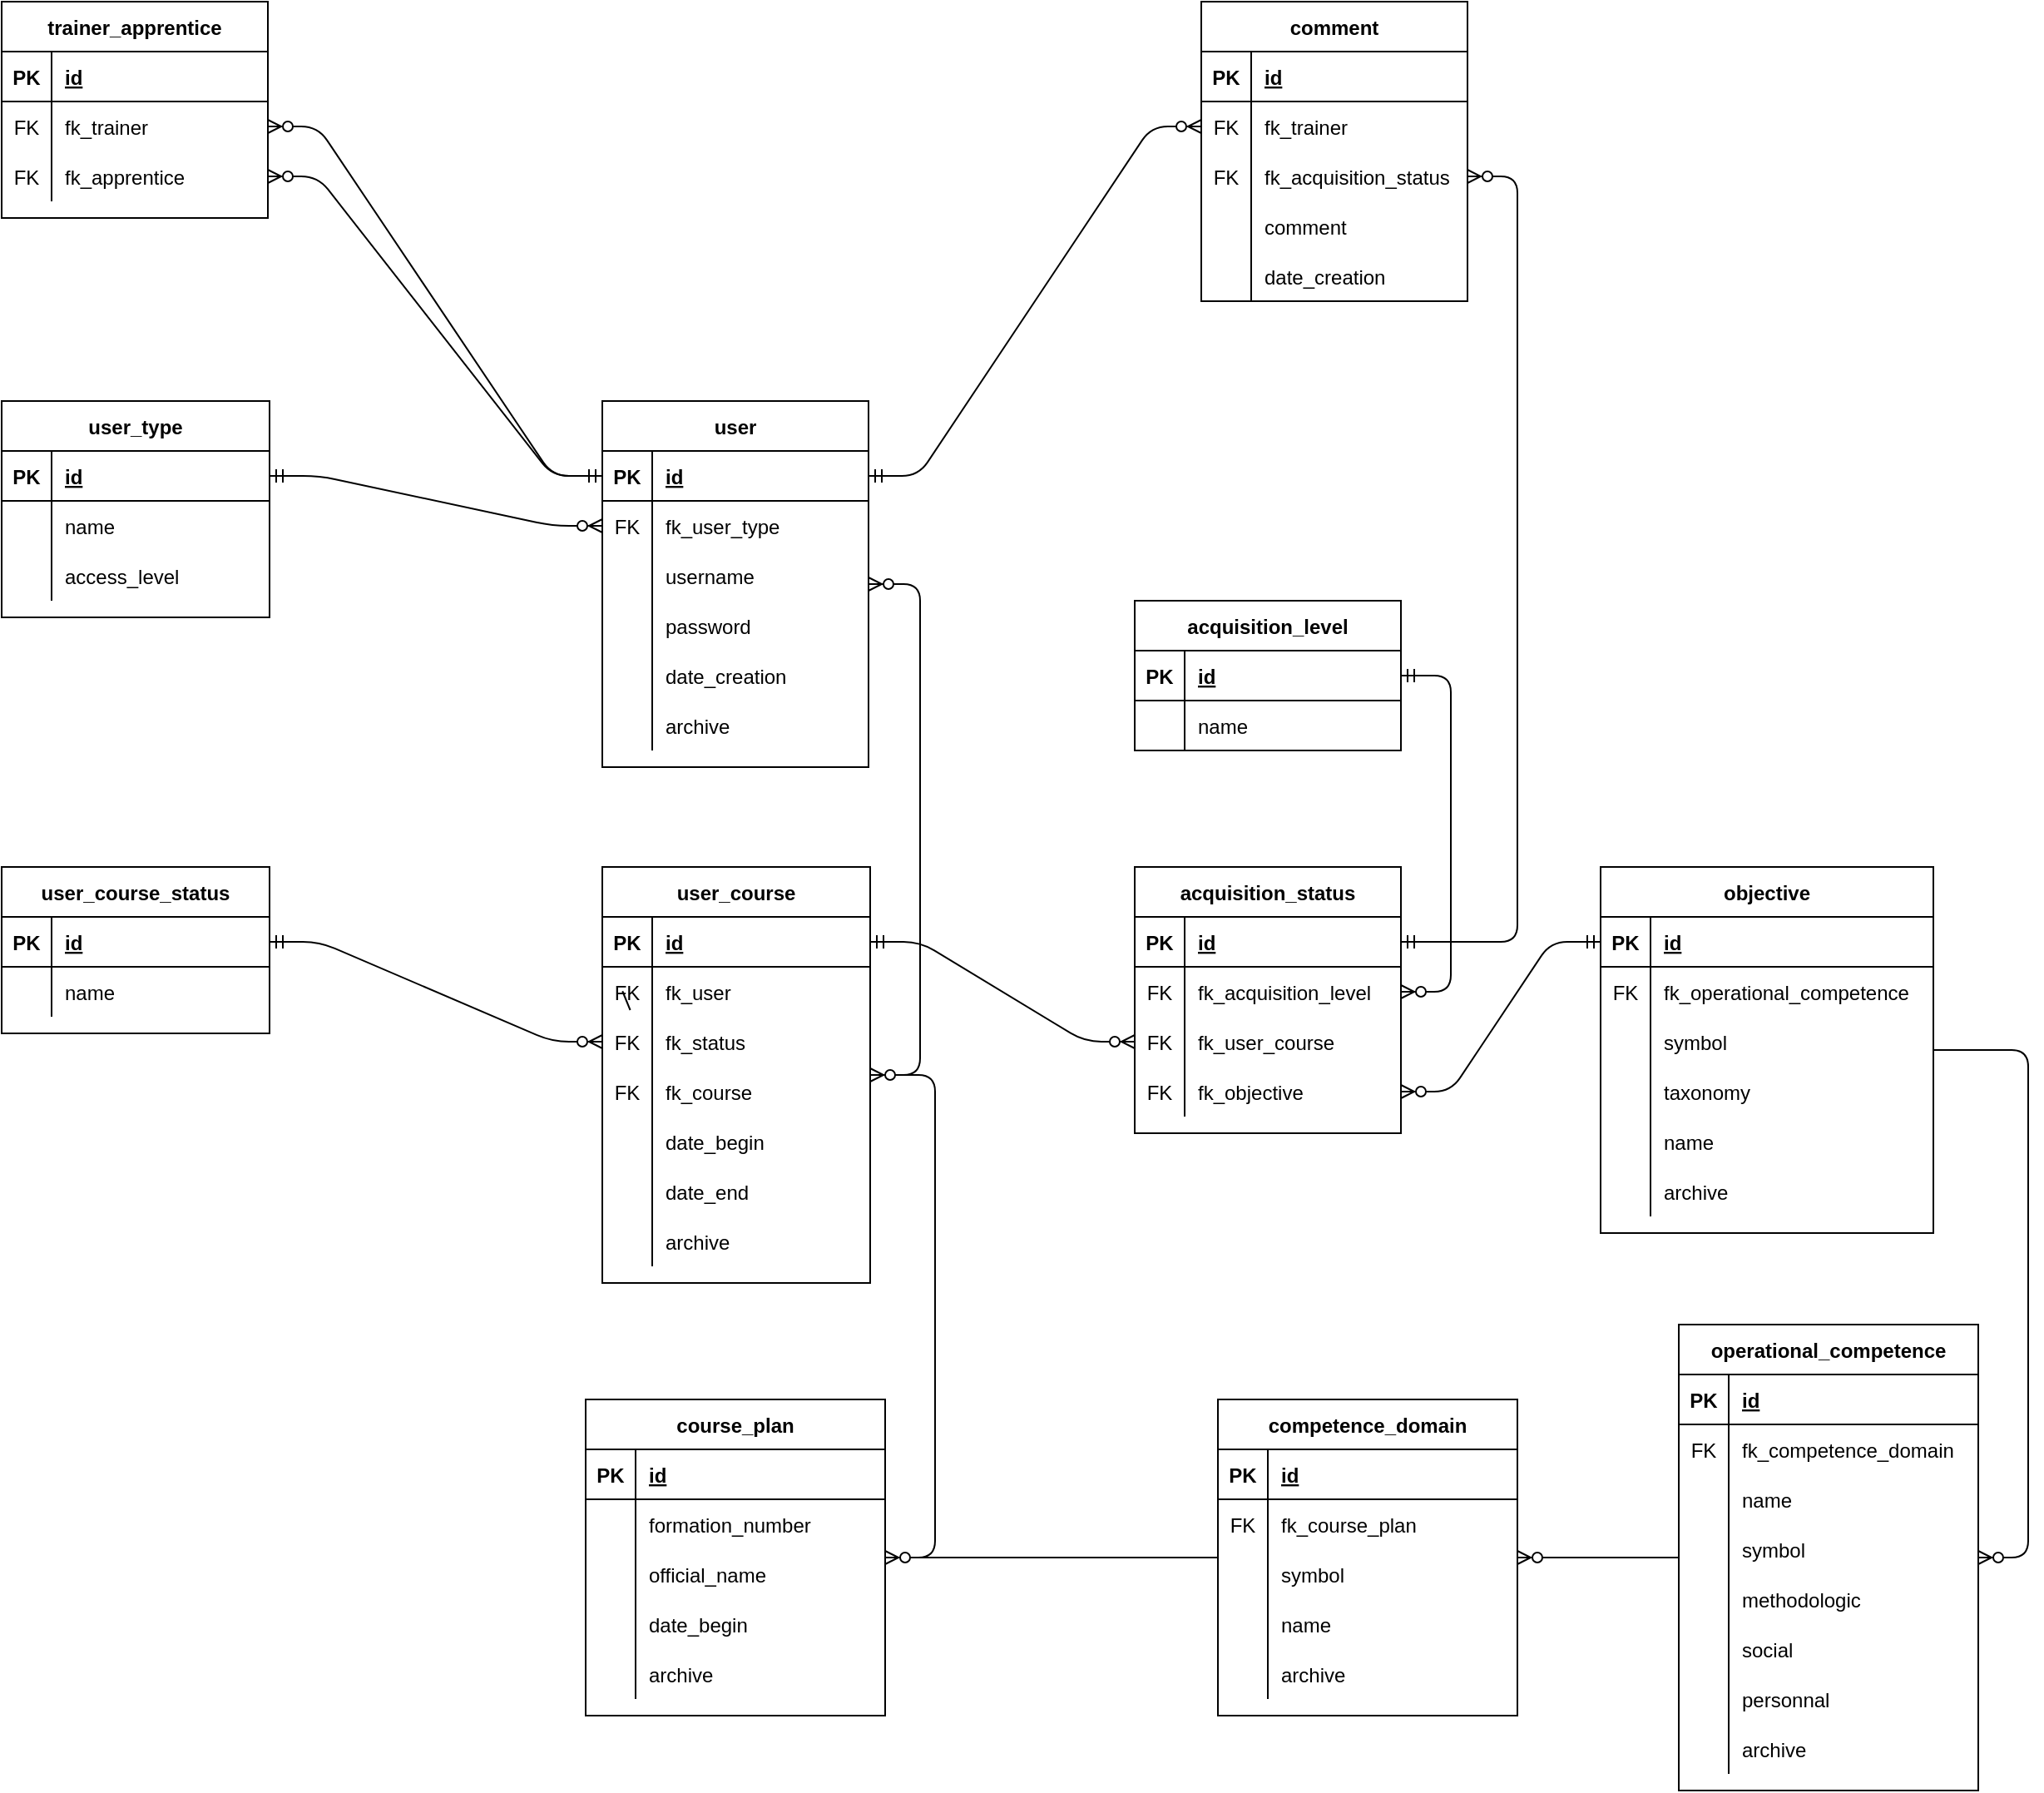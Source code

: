 <mxfile version="14.6.9" type="device"><diagram id="nrFtZgHq6ZsVmek2zuGJ" name="Page-1"><mxGraphModel dx="3197" dy="2487" grid="1" gridSize="10" guides="1" tooltips="1" connect="1" arrows="1" fold="1" page="1" pageScale="1" pageWidth="827" pageHeight="1169" math="0" shadow="0"><root><mxCell id="0"/><mxCell id="1" parent="0"/><mxCell id="5_k4IE1Wgl57Bt_z82Pm-29" value="" style="graphMlID=e2;rounded=0;endArrow=none;strokeColor=#000000;strokeWidth=1.0;startArrow=none;startFill=1;endFill=1" parent="1" edge="1"><mxGeometry relative="1" as="geometry"><mxPoint x="12.12" y="394.625" as="sourcePoint"/><mxPoint x="16.783" y="406" as="targetPoint"/></mxGeometry></mxCell><mxCell id="-QQITjNCen39ZFEGmMMH-3" value="" style="edgeStyle=entityRelationEdgeStyle;fontSize=12;html=1;endArrow=ERzeroToMany;endFill=1;startArrow=ERmandOne;startFill=0;" parent="1" source="TRs-lFAUs9j5GoZxBY2p-78" target="TRs-lFAUs9j5GoZxBY2p-116" edge="1"><mxGeometry width="100" height="100" relative="1" as="geometry"><mxPoint x="-102.87" y="21.5" as="sourcePoint"/><mxPoint x="-100" y="-130" as="targetPoint"/></mxGeometry></mxCell><mxCell id="-QQITjNCen39ZFEGmMMH-4" value="" style="edgeStyle=entityRelationEdgeStyle;fontSize=12;html=1;endArrow=ERzeroToMany;endFill=1;startArrow=ERmandOne;startFill=0;" parent="1" source="TRs-lFAUs9j5GoZxBY2p-78" target="TRs-lFAUs9j5GoZxBY2p-119" edge="1"><mxGeometry width="100" height="100" relative="1" as="geometry"><mxPoint x="-102.87" y="21.5" as="sourcePoint"/><mxPoint x="-200" y="150" as="targetPoint"/></mxGeometry></mxCell><mxCell id="TRs-lFAUs9j5GoZxBY2p-1" value="acquisition_level" style="shape=table;startSize=30;container=1;collapsible=1;childLayout=tableLayout;fixedRows=1;rowLines=0;fontStyle=1;align=center;resizeLast=1;" parent="1" vertex="1"><mxGeometry x="320" y="160" width="160" height="90" as="geometry"/></mxCell><mxCell id="TRs-lFAUs9j5GoZxBY2p-2" value="" style="shape=partialRectangle;collapsible=0;dropTarget=0;pointerEvents=0;fillColor=none;top=0;left=0;bottom=1;right=0;points=[[0,0.5],[1,0.5]];portConstraint=eastwest;" parent="TRs-lFAUs9j5GoZxBY2p-1" vertex="1"><mxGeometry y="30" width="160" height="30" as="geometry"/></mxCell><mxCell id="TRs-lFAUs9j5GoZxBY2p-3" value="PK" style="shape=partialRectangle;connectable=0;fillColor=none;top=0;left=0;bottom=0;right=0;fontStyle=1;overflow=hidden;" parent="TRs-lFAUs9j5GoZxBY2p-2" vertex="1"><mxGeometry width="30" height="30" as="geometry"/></mxCell><mxCell id="TRs-lFAUs9j5GoZxBY2p-4" value="id" style="shape=partialRectangle;connectable=0;fillColor=none;top=0;left=0;bottom=0;right=0;align=left;spacingLeft=6;fontStyle=5;overflow=hidden;" parent="TRs-lFAUs9j5GoZxBY2p-2" vertex="1"><mxGeometry x="30" width="130" height="30" as="geometry"/></mxCell><mxCell id="TRs-lFAUs9j5GoZxBY2p-5" value="" style="shape=partialRectangle;collapsible=0;dropTarget=0;pointerEvents=0;fillColor=none;top=0;left=0;bottom=0;right=0;points=[[0,0.5],[1,0.5]];portConstraint=eastwest;" parent="TRs-lFAUs9j5GoZxBY2p-1" vertex="1"><mxGeometry y="60" width="160" height="30" as="geometry"/></mxCell><mxCell id="TRs-lFAUs9j5GoZxBY2p-6" value="" style="shape=partialRectangle;connectable=0;fillColor=none;top=0;left=0;bottom=0;right=0;editable=1;overflow=hidden;" parent="TRs-lFAUs9j5GoZxBY2p-5" vertex="1"><mxGeometry width="30" height="30" as="geometry"/></mxCell><mxCell id="TRs-lFAUs9j5GoZxBY2p-7" value="name" style="shape=partialRectangle;connectable=0;fillColor=none;top=0;left=0;bottom=0;right=0;align=left;spacingLeft=6;overflow=hidden;" parent="TRs-lFAUs9j5GoZxBY2p-5" vertex="1"><mxGeometry x="30" width="130" height="30" as="geometry"/></mxCell><mxCell id="TRs-lFAUs9j5GoZxBY2p-14" value="" style="edgeStyle=entityRelationEdgeStyle;fontSize=12;html=1;endArrow=ERmandOne;startArrow=ERzeroToMany;startFill=1;" parent="1" source="TRs-lFAUs9j5GoZxBY2p-59" target="TRs-lFAUs9j5GoZxBY2p-2" edge="1"><mxGeometry width="100" height="100" relative="1" as="geometry"><mxPoint x="260" y="360" as="sourcePoint"/><mxPoint x="470" y="-10" as="targetPoint"/></mxGeometry></mxCell><mxCell id="TRs-lFAUs9j5GoZxBY2p-15" value="comment" style="shape=table;startSize=30;container=1;collapsible=1;childLayout=tableLayout;fixedRows=1;rowLines=0;fontStyle=1;align=center;resizeLast=1;" parent="1" vertex="1"><mxGeometry x="360" y="-200" width="160" height="180" as="geometry"/></mxCell><mxCell id="TRs-lFAUs9j5GoZxBY2p-16" value="" style="shape=partialRectangle;collapsible=0;dropTarget=0;pointerEvents=0;fillColor=none;top=0;left=0;bottom=1;right=0;points=[[0,0.5],[1,0.5]];portConstraint=eastwest;" parent="TRs-lFAUs9j5GoZxBY2p-15" vertex="1"><mxGeometry y="30" width="160" height="30" as="geometry"/></mxCell><mxCell id="TRs-lFAUs9j5GoZxBY2p-17" value="PK" style="shape=partialRectangle;connectable=0;fillColor=none;top=0;left=0;bottom=0;right=0;fontStyle=1;overflow=hidden;" parent="TRs-lFAUs9j5GoZxBY2p-16" vertex="1"><mxGeometry width="30" height="30" as="geometry"/></mxCell><mxCell id="TRs-lFAUs9j5GoZxBY2p-18" value="id" style="shape=partialRectangle;connectable=0;fillColor=none;top=0;left=0;bottom=0;right=0;align=left;spacingLeft=6;fontStyle=5;overflow=hidden;" parent="TRs-lFAUs9j5GoZxBY2p-16" vertex="1"><mxGeometry x="30" width="130" height="30" as="geometry"/></mxCell><mxCell id="TRs-lFAUs9j5GoZxBY2p-29" value="" style="shape=partialRectangle;collapsible=0;dropTarget=0;pointerEvents=0;fillColor=none;top=0;left=0;bottom=0;right=0;points=[[0,0.5],[1,0.5]];portConstraint=eastwest;" parent="TRs-lFAUs9j5GoZxBY2p-15" vertex="1"><mxGeometry y="60" width="160" height="30" as="geometry"/></mxCell><mxCell id="TRs-lFAUs9j5GoZxBY2p-30" value="FK" style="shape=partialRectangle;connectable=0;fillColor=none;top=0;left=0;bottom=0;right=0;fontStyle=0;overflow=hidden;" parent="TRs-lFAUs9j5GoZxBY2p-29" vertex="1"><mxGeometry width="30" height="30" as="geometry"/></mxCell><mxCell id="TRs-lFAUs9j5GoZxBY2p-31" value="fk_trainer" style="shape=partialRectangle;connectable=0;fillColor=none;top=0;left=0;bottom=0;right=0;align=left;spacingLeft=6;fontStyle=0;overflow=hidden;" parent="TRs-lFAUs9j5GoZxBY2p-29" vertex="1"><mxGeometry x="30" width="130" height="30" as="geometry"/></mxCell><mxCell id="TRs-lFAUs9j5GoZxBY2p-32" value="" style="shape=partialRectangle;collapsible=0;dropTarget=0;pointerEvents=0;fillColor=none;top=0;left=0;bottom=0;right=0;points=[[0,0.5],[1,0.5]];portConstraint=eastwest;" parent="TRs-lFAUs9j5GoZxBY2p-15" vertex="1"><mxGeometry y="90" width="160" height="30" as="geometry"/></mxCell><mxCell id="TRs-lFAUs9j5GoZxBY2p-33" value="FK" style="shape=partialRectangle;connectable=0;fillColor=none;top=0;left=0;bottom=0;right=0;fontStyle=0;overflow=hidden;" parent="TRs-lFAUs9j5GoZxBY2p-32" vertex="1"><mxGeometry width="30" height="30" as="geometry"/></mxCell><mxCell id="TRs-lFAUs9j5GoZxBY2p-34" value="fk_acquisition_status" style="shape=partialRectangle;connectable=0;fillColor=none;top=0;left=0;bottom=0;right=0;align=left;spacingLeft=6;fontStyle=0;overflow=hidden;" parent="TRs-lFAUs9j5GoZxBY2p-32" vertex="1"><mxGeometry x="30" width="130" height="30" as="geometry"/></mxCell><mxCell id="TRs-lFAUs9j5GoZxBY2p-25" value="" style="shape=partialRectangle;collapsible=0;dropTarget=0;pointerEvents=0;fillColor=none;top=0;left=0;bottom=0;right=0;points=[[0,0.5],[1,0.5]];portConstraint=eastwest;" parent="TRs-lFAUs9j5GoZxBY2p-15" vertex="1"><mxGeometry y="120" width="160" height="30" as="geometry"/></mxCell><mxCell id="TRs-lFAUs9j5GoZxBY2p-26" value="" style="shape=partialRectangle;connectable=0;fillColor=none;top=0;left=0;bottom=0;right=0;editable=1;overflow=hidden;" parent="TRs-lFAUs9j5GoZxBY2p-25" vertex="1"><mxGeometry width="30" height="30" as="geometry"/></mxCell><mxCell id="TRs-lFAUs9j5GoZxBY2p-27" value="comment" style="shape=partialRectangle;connectable=0;fillColor=none;top=0;left=0;bottom=0;right=0;align=left;spacingLeft=6;overflow=hidden;" parent="TRs-lFAUs9j5GoZxBY2p-25" vertex="1"><mxGeometry x="30" width="130" height="30" as="geometry"/></mxCell><mxCell id="TRs-lFAUs9j5GoZxBY2p-35" value="" style="shape=partialRectangle;collapsible=0;dropTarget=0;pointerEvents=0;fillColor=none;top=0;left=0;bottom=0;right=0;points=[[0,0.5],[1,0.5]];portConstraint=eastwest;" parent="TRs-lFAUs9j5GoZxBY2p-15" vertex="1"><mxGeometry y="150" width="160" height="30" as="geometry"/></mxCell><mxCell id="TRs-lFAUs9j5GoZxBY2p-36" value="" style="shape=partialRectangle;connectable=0;fillColor=none;top=0;left=0;bottom=0;right=0;editable=1;overflow=hidden;" parent="TRs-lFAUs9j5GoZxBY2p-35" vertex="1"><mxGeometry width="30" height="30" as="geometry"/></mxCell><mxCell id="TRs-lFAUs9j5GoZxBY2p-37" value="date_creation" style="shape=partialRectangle;connectable=0;fillColor=none;top=0;left=0;bottom=0;right=0;align=left;spacingLeft=6;overflow=hidden;" parent="TRs-lFAUs9j5GoZxBY2p-35" vertex="1"><mxGeometry x="30" width="130" height="30" as="geometry"/></mxCell><mxCell id="TRs-lFAUs9j5GoZxBY2p-39" value="" style="edgeStyle=entityRelationEdgeStyle;fontSize=12;html=1;endArrow=ERzeroToMany;startArrow=ERmandOne;" parent="1" source="TRs-lFAUs9j5GoZxBY2p-78" target="TRs-lFAUs9j5GoZxBY2p-29" edge="1"><mxGeometry width="100" height="100" relative="1" as="geometry"><mxPoint x="180" y="-80" as="sourcePoint"/><mxPoint x="280" y="-180" as="targetPoint"/></mxGeometry></mxCell><mxCell id="TRs-lFAUs9j5GoZxBY2p-40" value="acquisition_status" style="shape=table;startSize=30;container=1;collapsible=1;childLayout=tableLayout;fixedRows=1;rowLines=0;fontStyle=1;align=center;resizeLast=1;" parent="1" vertex="1"><mxGeometry x="320" y="320" width="160" height="160" as="geometry"/></mxCell><mxCell id="TRs-lFAUs9j5GoZxBY2p-41" value="" style="shape=partialRectangle;collapsible=0;dropTarget=0;pointerEvents=0;fillColor=none;top=0;left=0;bottom=1;right=0;points=[[0,0.5],[1,0.5]];portConstraint=eastwest;" parent="TRs-lFAUs9j5GoZxBY2p-40" vertex="1"><mxGeometry y="30" width="160" height="30" as="geometry"/></mxCell><mxCell id="TRs-lFAUs9j5GoZxBY2p-42" value="PK" style="shape=partialRectangle;connectable=0;fillColor=none;top=0;left=0;bottom=0;right=0;fontStyle=1;overflow=hidden;" parent="TRs-lFAUs9j5GoZxBY2p-41" vertex="1"><mxGeometry width="30" height="30" as="geometry"/></mxCell><mxCell id="TRs-lFAUs9j5GoZxBY2p-43" value="id" style="shape=partialRectangle;connectable=0;fillColor=none;top=0;left=0;bottom=0;right=0;align=left;spacingLeft=6;fontStyle=5;overflow=hidden;" parent="TRs-lFAUs9j5GoZxBY2p-41" vertex="1"><mxGeometry x="30" width="130" height="30" as="geometry"/></mxCell><mxCell id="TRs-lFAUs9j5GoZxBY2p-59" value="" style="shape=partialRectangle;collapsible=0;dropTarget=0;pointerEvents=0;fillColor=none;top=0;left=0;bottom=0;right=0;points=[[0,0.5],[1,0.5]];portConstraint=eastwest;" parent="TRs-lFAUs9j5GoZxBY2p-40" vertex="1"><mxGeometry y="60" width="160" height="30" as="geometry"/></mxCell><mxCell id="TRs-lFAUs9j5GoZxBY2p-60" value="FK" style="shape=partialRectangle;connectable=0;fillColor=none;top=0;left=0;bottom=0;right=0;fontStyle=0;overflow=hidden;" parent="TRs-lFAUs9j5GoZxBY2p-59" vertex="1"><mxGeometry width="30" height="30" as="geometry"/></mxCell><mxCell id="TRs-lFAUs9j5GoZxBY2p-61" value="fk_acquisition_level" style="shape=partialRectangle;connectable=0;fillColor=none;top=0;left=0;bottom=0;right=0;align=left;spacingLeft=6;fontStyle=0;overflow=hidden;" parent="TRs-lFAUs9j5GoZxBY2p-59" vertex="1"><mxGeometry x="30" width="130" height="30" as="geometry"/></mxCell><mxCell id="TRs-lFAUs9j5GoZxBY2p-56" value="" style="shape=partialRectangle;collapsible=0;dropTarget=0;pointerEvents=0;fillColor=none;top=0;left=0;bottom=0;right=0;points=[[0,0.5],[1,0.5]];portConstraint=eastwest;" parent="TRs-lFAUs9j5GoZxBY2p-40" vertex="1"><mxGeometry y="90" width="160" height="30" as="geometry"/></mxCell><mxCell id="TRs-lFAUs9j5GoZxBY2p-57" value="FK" style="shape=partialRectangle;connectable=0;fillColor=none;top=0;left=0;bottom=0;right=0;fontStyle=0;overflow=hidden;" parent="TRs-lFAUs9j5GoZxBY2p-56" vertex="1"><mxGeometry width="30" height="30" as="geometry"/></mxCell><mxCell id="TRs-lFAUs9j5GoZxBY2p-58" value="fk_user_course" style="shape=partialRectangle;connectable=0;fillColor=none;top=0;left=0;bottom=0;right=0;align=left;spacingLeft=6;fontStyle=0;overflow=hidden;" parent="TRs-lFAUs9j5GoZxBY2p-56" vertex="1"><mxGeometry x="30" width="130" height="30" as="geometry"/></mxCell><mxCell id="TRs-lFAUs9j5GoZxBY2p-53" value="" style="shape=partialRectangle;collapsible=0;dropTarget=0;pointerEvents=0;fillColor=none;top=0;left=0;bottom=0;right=0;points=[[0,0.5],[1,0.5]];portConstraint=eastwest;" parent="TRs-lFAUs9j5GoZxBY2p-40" vertex="1"><mxGeometry y="120" width="160" height="30" as="geometry"/></mxCell><mxCell id="TRs-lFAUs9j5GoZxBY2p-54" value="FK" style="shape=partialRectangle;connectable=0;fillColor=none;top=0;left=0;bottom=0;right=0;fontStyle=0;overflow=hidden;" parent="TRs-lFAUs9j5GoZxBY2p-53" vertex="1"><mxGeometry width="30" height="30" as="geometry"/></mxCell><mxCell id="TRs-lFAUs9j5GoZxBY2p-55" value="fk_objective" style="shape=partialRectangle;connectable=0;fillColor=none;top=0;left=0;bottom=0;right=0;align=left;spacingLeft=6;fontStyle=0;overflow=hidden;" parent="TRs-lFAUs9j5GoZxBY2p-53" vertex="1"><mxGeometry x="30" width="130" height="30" as="geometry"/></mxCell><mxCell id="TRs-lFAUs9j5GoZxBY2p-63" value="" style="edgeStyle=entityRelationEdgeStyle;fontSize=12;html=1;endArrow=ERzeroToMany;startArrow=ERmandOne;" parent="1" source="TRs-lFAUs9j5GoZxBY2p-41" target="TRs-lFAUs9j5GoZxBY2p-32" edge="1"><mxGeometry width="100" height="100" relative="1" as="geometry"><mxPoint x="230" y="130.5" as="sourcePoint"/><mxPoint x="250" y="20.5" as="targetPoint"/></mxGeometry></mxCell><mxCell id="TRs-lFAUs9j5GoZxBY2p-64" value="user_type" style="shape=table;startSize=30;container=1;collapsible=1;childLayout=tableLayout;fixedRows=1;rowLines=0;fontStyle=1;align=center;resizeLast=1;" parent="1" vertex="1"><mxGeometry x="-361" y="40" width="161" height="130" as="geometry"/></mxCell><mxCell id="TRs-lFAUs9j5GoZxBY2p-65" value="" style="shape=partialRectangle;collapsible=0;dropTarget=0;pointerEvents=0;fillColor=none;top=0;left=0;bottom=1;right=0;points=[[0,0.5],[1,0.5]];portConstraint=eastwest;" parent="TRs-lFAUs9j5GoZxBY2p-64" vertex="1"><mxGeometry y="30" width="161" height="30" as="geometry"/></mxCell><mxCell id="TRs-lFAUs9j5GoZxBY2p-66" value="PK" style="shape=partialRectangle;connectable=0;fillColor=none;top=0;left=0;bottom=0;right=0;fontStyle=1;overflow=hidden;" parent="TRs-lFAUs9j5GoZxBY2p-65" vertex="1"><mxGeometry width="30" height="30" as="geometry"/></mxCell><mxCell id="TRs-lFAUs9j5GoZxBY2p-67" value="id" style="shape=partialRectangle;connectable=0;fillColor=none;top=0;left=0;bottom=0;right=0;align=left;spacingLeft=6;fontStyle=5;overflow=hidden;" parent="TRs-lFAUs9j5GoZxBY2p-65" vertex="1"><mxGeometry x="30" width="131" height="30" as="geometry"/></mxCell><mxCell id="TRs-lFAUs9j5GoZxBY2p-68" value="" style="shape=partialRectangle;collapsible=0;dropTarget=0;pointerEvents=0;fillColor=none;top=0;left=0;bottom=0;right=0;points=[[0,0.5],[1,0.5]];portConstraint=eastwest;" parent="TRs-lFAUs9j5GoZxBY2p-64" vertex="1"><mxGeometry y="60" width="161" height="30" as="geometry"/></mxCell><mxCell id="TRs-lFAUs9j5GoZxBY2p-69" value="" style="shape=partialRectangle;connectable=0;fillColor=none;top=0;left=0;bottom=0;right=0;editable=1;overflow=hidden;" parent="TRs-lFAUs9j5GoZxBY2p-68" vertex="1"><mxGeometry width="30" height="30" as="geometry"/></mxCell><mxCell id="TRs-lFAUs9j5GoZxBY2p-70" value="name" style="shape=partialRectangle;connectable=0;fillColor=none;top=0;left=0;bottom=0;right=0;align=left;spacingLeft=6;overflow=hidden;" parent="TRs-lFAUs9j5GoZxBY2p-68" vertex="1"><mxGeometry x="30" width="131" height="30" as="geometry"/></mxCell><mxCell id="TRs-lFAUs9j5GoZxBY2p-71" value="" style="shape=partialRectangle;collapsible=0;dropTarget=0;pointerEvents=0;fillColor=none;top=0;left=0;bottom=0;right=0;points=[[0,0.5],[1,0.5]];portConstraint=eastwest;" parent="TRs-lFAUs9j5GoZxBY2p-64" vertex="1"><mxGeometry y="90" width="161" height="30" as="geometry"/></mxCell><mxCell id="TRs-lFAUs9j5GoZxBY2p-72" value="" style="shape=partialRectangle;connectable=0;fillColor=none;top=0;left=0;bottom=0;right=0;editable=1;overflow=hidden;" parent="TRs-lFAUs9j5GoZxBY2p-71" vertex="1"><mxGeometry width="30" height="30" as="geometry"/></mxCell><mxCell id="TRs-lFAUs9j5GoZxBY2p-73" value="access_level" style="shape=partialRectangle;connectable=0;fillColor=none;top=0;left=0;bottom=0;right=0;align=left;spacingLeft=6;overflow=hidden;" parent="TRs-lFAUs9j5GoZxBY2p-71" vertex="1"><mxGeometry x="30" width="131" height="30" as="geometry"/></mxCell><mxCell id="TRs-lFAUs9j5GoZxBY2p-77" value="user" style="shape=table;startSize=30;container=1;collapsible=1;childLayout=tableLayout;fixedRows=1;rowLines=0;fontStyle=1;align=center;resizeLast=1;" parent="1" vertex="1"><mxGeometry y="40" width="160" height="220" as="geometry"><mxRectangle y="40" width="60" height="30" as="alternateBounds"/></mxGeometry></mxCell><mxCell id="TRs-lFAUs9j5GoZxBY2p-78" value="" style="shape=partialRectangle;collapsible=0;dropTarget=0;pointerEvents=0;fillColor=none;top=0;left=0;bottom=1;right=0;points=[[0,0.5],[1,0.5]];portConstraint=eastwest;" parent="TRs-lFAUs9j5GoZxBY2p-77" vertex="1"><mxGeometry y="30" width="160" height="30" as="geometry"/></mxCell><mxCell id="TRs-lFAUs9j5GoZxBY2p-79" value="PK" style="shape=partialRectangle;connectable=0;fillColor=none;top=0;left=0;bottom=0;right=0;fontStyle=1;overflow=hidden;" parent="TRs-lFAUs9j5GoZxBY2p-78" vertex="1"><mxGeometry width="30" height="30" as="geometry"/></mxCell><mxCell id="TRs-lFAUs9j5GoZxBY2p-80" value="id" style="shape=partialRectangle;connectable=0;fillColor=none;top=0;left=0;bottom=0;right=0;align=left;spacingLeft=6;fontStyle=5;overflow=hidden;" parent="TRs-lFAUs9j5GoZxBY2p-78" vertex="1"><mxGeometry x="30" width="130" height="30" as="geometry"/></mxCell><mxCell id="TRs-lFAUs9j5GoZxBY2p-94" value="" style="shape=partialRectangle;collapsible=0;dropTarget=0;pointerEvents=0;fillColor=none;top=0;left=0;bottom=0;right=0;points=[[0,0.5],[1,0.5]];portConstraint=eastwest;" parent="TRs-lFAUs9j5GoZxBY2p-77" vertex="1"><mxGeometry y="60" width="160" height="30" as="geometry"/></mxCell><mxCell id="TRs-lFAUs9j5GoZxBY2p-95" value="FK" style="shape=partialRectangle;connectable=0;fillColor=none;top=0;left=0;bottom=0;right=0;fontStyle=0;overflow=hidden;" parent="TRs-lFAUs9j5GoZxBY2p-94" vertex="1"><mxGeometry width="30" height="30" as="geometry"/></mxCell><mxCell id="TRs-lFAUs9j5GoZxBY2p-96" value="fk_user_type" style="shape=partialRectangle;connectable=0;fillColor=none;top=0;left=0;bottom=0;right=0;align=left;spacingLeft=6;fontStyle=0;overflow=hidden;" parent="TRs-lFAUs9j5GoZxBY2p-94" vertex="1"><mxGeometry x="30" width="130" height="30" as="geometry"/></mxCell><mxCell id="TRs-lFAUs9j5GoZxBY2p-81" value="" style="shape=partialRectangle;collapsible=0;dropTarget=0;pointerEvents=0;fillColor=none;top=0;left=0;bottom=0;right=0;points=[[0,0.5],[1,0.5]];portConstraint=eastwest;" parent="TRs-lFAUs9j5GoZxBY2p-77" vertex="1"><mxGeometry y="90" width="160" height="30" as="geometry"/></mxCell><mxCell id="TRs-lFAUs9j5GoZxBY2p-82" value="" style="shape=partialRectangle;connectable=0;fillColor=none;top=0;left=0;bottom=0;right=0;editable=1;overflow=hidden;" parent="TRs-lFAUs9j5GoZxBY2p-81" vertex="1"><mxGeometry width="30" height="30" as="geometry"/></mxCell><mxCell id="TRs-lFAUs9j5GoZxBY2p-83" value="username" style="shape=partialRectangle;connectable=0;fillColor=none;top=0;left=0;bottom=0;right=0;align=left;spacingLeft=6;overflow=hidden;" parent="TRs-lFAUs9j5GoZxBY2p-81" vertex="1"><mxGeometry x="30" width="130" height="30" as="geometry"/></mxCell><mxCell id="TRs-lFAUs9j5GoZxBY2p-84" value="" style="shape=partialRectangle;collapsible=0;dropTarget=0;pointerEvents=0;fillColor=none;top=0;left=0;bottom=0;right=0;points=[[0,0.5],[1,0.5]];portConstraint=eastwest;" parent="TRs-lFAUs9j5GoZxBY2p-77" vertex="1"><mxGeometry y="120" width="160" height="30" as="geometry"/></mxCell><mxCell id="TRs-lFAUs9j5GoZxBY2p-85" value="" style="shape=partialRectangle;connectable=0;fillColor=none;top=0;left=0;bottom=0;right=0;editable=1;overflow=hidden;" parent="TRs-lFAUs9j5GoZxBY2p-84" vertex="1"><mxGeometry width="30" height="30" as="geometry"/></mxCell><mxCell id="TRs-lFAUs9j5GoZxBY2p-86" value="password" style="shape=partialRectangle;connectable=0;fillColor=none;top=0;left=0;bottom=0;right=0;align=left;spacingLeft=6;overflow=hidden;" parent="TRs-lFAUs9j5GoZxBY2p-84" vertex="1"><mxGeometry x="30" width="130" height="30" as="geometry"/></mxCell><mxCell id="TRs-lFAUs9j5GoZxBY2p-87" value="" style="shape=partialRectangle;collapsible=0;dropTarget=0;pointerEvents=0;fillColor=none;top=0;left=0;bottom=0;right=0;points=[[0,0.5],[1,0.5]];portConstraint=eastwest;" parent="TRs-lFAUs9j5GoZxBY2p-77" vertex="1"><mxGeometry y="150" width="160" height="30" as="geometry"/></mxCell><mxCell id="TRs-lFAUs9j5GoZxBY2p-88" value="" style="shape=partialRectangle;connectable=0;fillColor=none;top=0;left=0;bottom=0;right=0;editable=1;overflow=hidden;" parent="TRs-lFAUs9j5GoZxBY2p-87" vertex="1"><mxGeometry width="30" height="30" as="geometry"/></mxCell><mxCell id="TRs-lFAUs9j5GoZxBY2p-89" value="date_creation" style="shape=partialRectangle;connectable=0;fillColor=none;top=0;left=0;bottom=0;right=0;align=left;spacingLeft=6;overflow=hidden;" parent="TRs-lFAUs9j5GoZxBY2p-87" vertex="1"><mxGeometry x="30" width="130" height="30" as="geometry"/></mxCell><mxCell id="TRs-lFAUs9j5GoZxBY2p-97" value="" style="shape=partialRectangle;collapsible=0;dropTarget=0;pointerEvents=0;fillColor=none;top=0;left=0;bottom=0;right=0;points=[[0,0.5],[1,0.5]];portConstraint=eastwest;" parent="TRs-lFAUs9j5GoZxBY2p-77" vertex="1"><mxGeometry y="180" width="160" height="30" as="geometry"/></mxCell><mxCell id="TRs-lFAUs9j5GoZxBY2p-98" value="" style="shape=partialRectangle;connectable=0;fillColor=none;top=0;left=0;bottom=0;right=0;editable=1;overflow=hidden;" parent="TRs-lFAUs9j5GoZxBY2p-97" vertex="1"><mxGeometry width="30" height="30" as="geometry"/></mxCell><mxCell id="TRs-lFAUs9j5GoZxBY2p-99" value="archive" style="shape=partialRectangle;connectable=0;fillColor=none;top=0;left=0;bottom=0;right=0;align=left;spacingLeft=6;overflow=hidden;" parent="TRs-lFAUs9j5GoZxBY2p-97" vertex="1"><mxGeometry x="30" width="130" height="30" as="geometry"/></mxCell><mxCell id="TRs-lFAUs9j5GoZxBY2p-101" value="" style="edgeStyle=entityRelationEdgeStyle;fontSize=12;html=1;endArrow=ERzeroToMany;startArrow=ERmandOne;" parent="1" source="TRs-lFAUs9j5GoZxBY2p-65" target="TRs-lFAUs9j5GoZxBY2p-94" edge="1"><mxGeometry width="100" height="100" relative="1" as="geometry"><mxPoint x="170" y="130" as="sourcePoint"/><mxPoint x="170" y="-170" as="targetPoint"/></mxGeometry></mxCell><mxCell id="TRs-lFAUs9j5GoZxBY2p-103" value="trainer_apprentice" style="shape=table;startSize=30;container=1;collapsible=1;childLayout=tableLayout;fixedRows=1;rowLines=0;fontStyle=1;align=center;resizeLast=1;" parent="1" vertex="1"><mxGeometry x="-361" y="-200" width="160" height="130" as="geometry"/></mxCell><mxCell id="TRs-lFAUs9j5GoZxBY2p-104" value="" style="shape=partialRectangle;collapsible=0;dropTarget=0;pointerEvents=0;fillColor=none;top=0;left=0;bottom=1;right=0;points=[[0,0.5],[1,0.5]];portConstraint=eastwest;" parent="TRs-lFAUs9j5GoZxBY2p-103" vertex="1"><mxGeometry y="30" width="160" height="30" as="geometry"/></mxCell><mxCell id="TRs-lFAUs9j5GoZxBY2p-105" value="PK" style="shape=partialRectangle;connectable=0;fillColor=none;top=0;left=0;bottom=0;right=0;fontStyle=1;overflow=hidden;" parent="TRs-lFAUs9j5GoZxBY2p-104" vertex="1"><mxGeometry width="30" height="30" as="geometry"/></mxCell><mxCell id="TRs-lFAUs9j5GoZxBY2p-106" value="id" style="shape=partialRectangle;connectable=0;fillColor=none;top=0;left=0;bottom=0;right=0;align=left;spacingLeft=6;fontStyle=5;overflow=hidden;" parent="TRs-lFAUs9j5GoZxBY2p-104" vertex="1"><mxGeometry x="30" width="130" height="30" as="geometry"/></mxCell><mxCell id="TRs-lFAUs9j5GoZxBY2p-116" value="" style="shape=partialRectangle;collapsible=0;dropTarget=0;pointerEvents=0;fillColor=none;top=0;left=0;bottom=0;right=0;points=[[0,0.5],[1,0.5]];portConstraint=eastwest;" parent="TRs-lFAUs9j5GoZxBY2p-103" vertex="1"><mxGeometry y="60" width="160" height="30" as="geometry"/></mxCell><mxCell id="TRs-lFAUs9j5GoZxBY2p-117" value="FK" style="shape=partialRectangle;connectable=0;fillColor=none;top=0;left=0;bottom=0;right=0;fontStyle=0;overflow=hidden;" parent="TRs-lFAUs9j5GoZxBY2p-116" vertex="1"><mxGeometry width="30" height="30" as="geometry"/></mxCell><mxCell id="TRs-lFAUs9j5GoZxBY2p-118" value="fk_trainer" style="shape=partialRectangle;connectable=0;fillColor=none;top=0;left=0;bottom=0;right=0;align=left;spacingLeft=6;fontStyle=0;overflow=hidden;" parent="TRs-lFAUs9j5GoZxBY2p-116" vertex="1"><mxGeometry x="30" width="130" height="30" as="geometry"/></mxCell><mxCell id="TRs-lFAUs9j5GoZxBY2p-119" value="" style="shape=partialRectangle;collapsible=0;dropTarget=0;pointerEvents=0;fillColor=none;top=0;left=0;bottom=0;right=0;points=[[0,0.5],[1,0.5]];portConstraint=eastwest;" parent="TRs-lFAUs9j5GoZxBY2p-103" vertex="1"><mxGeometry y="90" width="160" height="30" as="geometry"/></mxCell><mxCell id="TRs-lFAUs9j5GoZxBY2p-120" value="FK" style="shape=partialRectangle;connectable=0;fillColor=none;top=0;left=0;bottom=0;right=0;fontStyle=0;overflow=hidden;" parent="TRs-lFAUs9j5GoZxBY2p-119" vertex="1"><mxGeometry width="30" height="30" as="geometry"/></mxCell><mxCell id="TRs-lFAUs9j5GoZxBY2p-121" value="fk_apprentice" style="shape=partialRectangle;connectable=0;fillColor=none;top=0;left=0;bottom=0;right=0;align=left;spacingLeft=6;fontStyle=0;overflow=hidden;" parent="TRs-lFAUs9j5GoZxBY2p-119" vertex="1"><mxGeometry x="30" width="130" height="30" as="geometry"/></mxCell><mxCell id="TRs-lFAUs9j5GoZxBY2p-123" value="user_course_status" style="shape=table;startSize=30;container=1;collapsible=1;childLayout=tableLayout;fixedRows=1;rowLines=0;fontStyle=1;align=center;resizeLast=1;" parent="1" vertex="1"><mxGeometry x="-361" y="320" width="161" height="100" as="geometry"/></mxCell><mxCell id="TRs-lFAUs9j5GoZxBY2p-124" value="" style="shape=partialRectangle;collapsible=0;dropTarget=0;pointerEvents=0;fillColor=none;top=0;left=0;bottom=1;right=0;points=[[0,0.5],[1,0.5]];portConstraint=eastwest;" parent="TRs-lFAUs9j5GoZxBY2p-123" vertex="1"><mxGeometry y="30" width="161" height="30" as="geometry"/></mxCell><mxCell id="TRs-lFAUs9j5GoZxBY2p-125" value="PK" style="shape=partialRectangle;connectable=0;fillColor=none;top=0;left=0;bottom=0;right=0;fontStyle=1;overflow=hidden;" parent="TRs-lFAUs9j5GoZxBY2p-124" vertex="1"><mxGeometry width="30" height="30" as="geometry"/></mxCell><mxCell id="TRs-lFAUs9j5GoZxBY2p-126" value="id" style="shape=partialRectangle;connectable=0;fillColor=none;top=0;left=0;bottom=0;right=0;align=left;spacingLeft=6;fontStyle=5;overflow=hidden;" parent="TRs-lFAUs9j5GoZxBY2p-124" vertex="1"><mxGeometry x="30" width="131" height="30" as="geometry"/></mxCell><mxCell id="TRs-lFAUs9j5GoZxBY2p-127" value="" style="shape=partialRectangle;collapsible=0;dropTarget=0;pointerEvents=0;fillColor=none;top=0;left=0;bottom=0;right=0;points=[[0,0.5],[1,0.5]];portConstraint=eastwest;" parent="TRs-lFAUs9j5GoZxBY2p-123" vertex="1"><mxGeometry y="60" width="161" height="30" as="geometry"/></mxCell><mxCell id="TRs-lFAUs9j5GoZxBY2p-128" value="" style="shape=partialRectangle;connectable=0;fillColor=none;top=0;left=0;bottom=0;right=0;editable=1;overflow=hidden;" parent="TRs-lFAUs9j5GoZxBY2p-127" vertex="1"><mxGeometry width="30" height="30" as="geometry"/></mxCell><mxCell id="TRs-lFAUs9j5GoZxBY2p-129" value="name" style="shape=partialRectangle;connectable=0;fillColor=none;top=0;left=0;bottom=0;right=0;align=left;spacingLeft=6;overflow=hidden;" parent="TRs-lFAUs9j5GoZxBY2p-127" vertex="1"><mxGeometry x="30" width="131" height="30" as="geometry"/></mxCell><mxCell id="TRs-lFAUs9j5GoZxBY2p-140" value="user_course" style="shape=table;startSize=30;container=1;collapsible=1;childLayout=tableLayout;fixedRows=1;rowLines=0;fontStyle=1;align=center;resizeLast=1;" parent="1" vertex="1"><mxGeometry y="320" width="161" height="250" as="geometry"/></mxCell><mxCell id="TRs-lFAUs9j5GoZxBY2p-141" value="" style="shape=partialRectangle;collapsible=0;dropTarget=0;pointerEvents=0;fillColor=none;top=0;left=0;bottom=1;right=0;points=[[0,0.5],[1,0.5]];portConstraint=eastwest;" parent="TRs-lFAUs9j5GoZxBY2p-140" vertex="1"><mxGeometry y="30" width="161" height="30" as="geometry"/></mxCell><mxCell id="TRs-lFAUs9j5GoZxBY2p-142" value="PK" style="shape=partialRectangle;connectable=0;fillColor=none;top=0;left=0;bottom=0;right=0;fontStyle=1;overflow=hidden;" parent="TRs-lFAUs9j5GoZxBY2p-141" vertex="1"><mxGeometry width="30" height="30" as="geometry"/></mxCell><mxCell id="TRs-lFAUs9j5GoZxBY2p-143" value="id" style="shape=partialRectangle;connectable=0;fillColor=none;top=0;left=0;bottom=0;right=0;align=left;spacingLeft=6;fontStyle=5;overflow=hidden;" parent="TRs-lFAUs9j5GoZxBY2p-141" vertex="1"><mxGeometry x="30" width="131" height="30" as="geometry"/></mxCell><mxCell id="TRs-lFAUs9j5GoZxBY2p-153" value="" style="shape=partialRectangle;collapsible=0;dropTarget=0;pointerEvents=0;fillColor=none;top=0;left=0;bottom=0;right=0;points=[[0,0.5],[1,0.5]];portConstraint=eastwest;" parent="TRs-lFAUs9j5GoZxBY2p-140" vertex="1"><mxGeometry y="60" width="161" height="30" as="geometry"/></mxCell><mxCell id="TRs-lFAUs9j5GoZxBY2p-154" value="FK" style="shape=partialRectangle;connectable=0;fillColor=none;top=0;left=0;bottom=0;right=0;fontStyle=0;overflow=hidden;" parent="TRs-lFAUs9j5GoZxBY2p-153" vertex="1"><mxGeometry width="30" height="30" as="geometry"/></mxCell><mxCell id="TRs-lFAUs9j5GoZxBY2p-155" value="fk_user" style="shape=partialRectangle;connectable=0;fillColor=none;top=0;left=0;bottom=0;right=0;align=left;spacingLeft=6;fontStyle=0;overflow=hidden;" parent="TRs-lFAUs9j5GoZxBY2p-153" vertex="1"><mxGeometry x="30" width="131" height="30" as="geometry"/></mxCell><mxCell id="TRs-lFAUs9j5GoZxBY2p-159" value="" style="shape=partialRectangle;collapsible=0;dropTarget=0;pointerEvents=0;fillColor=none;top=0;left=0;bottom=0;right=0;points=[[0,0.5],[1,0.5]];portConstraint=eastwest;" parent="TRs-lFAUs9j5GoZxBY2p-140" vertex="1"><mxGeometry y="90" width="161" height="30" as="geometry"/></mxCell><mxCell id="TRs-lFAUs9j5GoZxBY2p-160" value="FK" style="shape=partialRectangle;connectable=0;fillColor=none;top=0;left=0;bottom=0;right=0;fontStyle=0;overflow=hidden;" parent="TRs-lFAUs9j5GoZxBY2p-159" vertex="1"><mxGeometry width="30" height="30" as="geometry"/></mxCell><mxCell id="TRs-lFAUs9j5GoZxBY2p-161" value="fk_status" style="shape=partialRectangle;connectable=0;fillColor=none;top=0;left=0;bottom=0;right=0;align=left;spacingLeft=6;fontStyle=0;overflow=hidden;" parent="TRs-lFAUs9j5GoZxBY2p-159" vertex="1"><mxGeometry x="30" width="131" height="30" as="geometry"/></mxCell><mxCell id="TRs-lFAUs9j5GoZxBY2p-156" value="" style="shape=partialRectangle;collapsible=0;dropTarget=0;pointerEvents=0;fillColor=none;top=0;left=0;bottom=0;right=0;points=[[0,0.5],[1,0.5]];portConstraint=eastwest;" parent="TRs-lFAUs9j5GoZxBY2p-140" vertex="1"><mxGeometry y="120" width="161" height="30" as="geometry"/></mxCell><mxCell id="TRs-lFAUs9j5GoZxBY2p-157" value="FK" style="shape=partialRectangle;connectable=0;fillColor=none;top=0;left=0;bottom=0;right=0;fontStyle=0;overflow=hidden;" parent="TRs-lFAUs9j5GoZxBY2p-156" vertex="1"><mxGeometry width="30" height="30" as="geometry"/></mxCell><mxCell id="TRs-lFAUs9j5GoZxBY2p-158" value="fk_course" style="shape=partialRectangle;connectable=0;fillColor=none;top=0;left=0;bottom=0;right=0;align=left;spacingLeft=6;fontStyle=0;overflow=hidden;" parent="TRs-lFAUs9j5GoZxBY2p-156" vertex="1"><mxGeometry x="30" width="131" height="30" as="geometry"/></mxCell><mxCell id="TRs-lFAUs9j5GoZxBY2p-144" value="" style="shape=partialRectangle;collapsible=0;dropTarget=0;pointerEvents=0;fillColor=none;top=0;left=0;bottom=0;right=0;points=[[0,0.5],[1,0.5]];portConstraint=eastwest;" parent="TRs-lFAUs9j5GoZxBY2p-140" vertex="1"><mxGeometry y="150" width="161" height="30" as="geometry"/></mxCell><mxCell id="TRs-lFAUs9j5GoZxBY2p-145" value="" style="shape=partialRectangle;connectable=0;fillColor=none;top=0;left=0;bottom=0;right=0;editable=1;overflow=hidden;" parent="TRs-lFAUs9j5GoZxBY2p-144" vertex="1"><mxGeometry width="30" height="30" as="geometry"/></mxCell><mxCell id="TRs-lFAUs9j5GoZxBY2p-146" value="date_begin" style="shape=partialRectangle;connectable=0;fillColor=none;top=0;left=0;bottom=0;right=0;align=left;spacingLeft=6;overflow=hidden;" parent="TRs-lFAUs9j5GoZxBY2p-144" vertex="1"><mxGeometry x="30" width="131" height="30" as="geometry"/></mxCell><mxCell id="TRs-lFAUs9j5GoZxBY2p-147" value="" style="shape=partialRectangle;collapsible=0;dropTarget=0;pointerEvents=0;fillColor=none;top=0;left=0;bottom=0;right=0;points=[[0,0.5],[1,0.5]];portConstraint=eastwest;" parent="TRs-lFAUs9j5GoZxBY2p-140" vertex="1"><mxGeometry y="180" width="161" height="30" as="geometry"/></mxCell><mxCell id="TRs-lFAUs9j5GoZxBY2p-148" value="" style="shape=partialRectangle;connectable=0;fillColor=none;top=0;left=0;bottom=0;right=0;editable=1;overflow=hidden;" parent="TRs-lFAUs9j5GoZxBY2p-147" vertex="1"><mxGeometry width="30" height="30" as="geometry"/></mxCell><mxCell id="TRs-lFAUs9j5GoZxBY2p-149" value="date_end" style="shape=partialRectangle;connectable=0;fillColor=none;top=0;left=0;bottom=0;right=0;align=left;spacingLeft=6;overflow=hidden;" parent="TRs-lFAUs9j5GoZxBY2p-147" vertex="1"><mxGeometry x="30" width="131" height="30" as="geometry"/></mxCell><mxCell id="TRs-lFAUs9j5GoZxBY2p-150" value="" style="shape=partialRectangle;collapsible=0;dropTarget=0;pointerEvents=0;fillColor=none;top=0;left=0;bottom=0;right=0;points=[[0,0.5],[1,0.5]];portConstraint=eastwest;" parent="TRs-lFAUs9j5GoZxBY2p-140" vertex="1"><mxGeometry y="210" width="161" height="30" as="geometry"/></mxCell><mxCell id="TRs-lFAUs9j5GoZxBY2p-151" value="" style="shape=partialRectangle;connectable=0;fillColor=none;top=0;left=0;bottom=0;right=0;editable=1;overflow=hidden;" parent="TRs-lFAUs9j5GoZxBY2p-150" vertex="1"><mxGeometry width="30" height="30" as="geometry"/></mxCell><mxCell id="TRs-lFAUs9j5GoZxBY2p-152" value="archive" style="shape=partialRectangle;connectable=0;fillColor=none;top=0;left=0;bottom=0;right=0;align=left;spacingLeft=6;overflow=hidden;" parent="TRs-lFAUs9j5GoZxBY2p-150" vertex="1"><mxGeometry x="30" width="131" height="30" as="geometry"/></mxCell><mxCell id="TRs-lFAUs9j5GoZxBY2p-162" value="" style="edgeStyle=entityRelationEdgeStyle;fontSize=12;html=1;endArrow=ERzeroToMany;startArrow=ERmandOne;" parent="1" source="TRs-lFAUs9j5GoZxBY2p-124" target="TRs-lFAUs9j5GoZxBY2p-159" edge="1"><mxGeometry width="100" height="100" relative="1" as="geometry"><mxPoint x="-140" y="700" as="sourcePoint"/><mxPoint x="-40" y="600" as="targetPoint"/></mxGeometry></mxCell><mxCell id="TRs-lFAUs9j5GoZxBY2p-163" value="objective" style="shape=table;startSize=30;container=1;collapsible=1;childLayout=tableLayout;fixedRows=1;rowLines=0;fontStyle=1;align=center;resizeLast=1;" parent="1" vertex="1"><mxGeometry x="600" y="320" width="200" height="220" as="geometry"/></mxCell><mxCell id="TRs-lFAUs9j5GoZxBY2p-164" value="" style="shape=partialRectangle;collapsible=0;dropTarget=0;pointerEvents=0;fillColor=none;top=0;left=0;bottom=1;right=0;points=[[0,0.5],[1,0.5]];portConstraint=eastwest;" parent="TRs-lFAUs9j5GoZxBY2p-163" vertex="1"><mxGeometry y="30" width="200" height="30" as="geometry"/></mxCell><mxCell id="TRs-lFAUs9j5GoZxBY2p-165" value="PK" style="shape=partialRectangle;connectable=0;fillColor=none;top=0;left=0;bottom=0;right=0;fontStyle=1;overflow=hidden;" parent="TRs-lFAUs9j5GoZxBY2p-164" vertex="1"><mxGeometry width="30" height="30" as="geometry"/></mxCell><mxCell id="TRs-lFAUs9j5GoZxBY2p-166" value="id" style="shape=partialRectangle;connectable=0;fillColor=none;top=0;left=0;bottom=0;right=0;align=left;spacingLeft=6;fontStyle=5;overflow=hidden;" parent="TRs-lFAUs9j5GoZxBY2p-164" vertex="1"><mxGeometry x="30" width="170" height="30" as="geometry"/></mxCell><mxCell id="TRs-lFAUs9j5GoZxBY2p-176" value="" style="shape=partialRectangle;collapsible=0;dropTarget=0;pointerEvents=0;fillColor=none;top=0;left=0;bottom=0;right=0;points=[[0,0.5],[1,0.5]];portConstraint=eastwest;" parent="TRs-lFAUs9j5GoZxBY2p-163" vertex="1"><mxGeometry y="60" width="200" height="30" as="geometry"/></mxCell><mxCell id="TRs-lFAUs9j5GoZxBY2p-177" value="FK" style="shape=partialRectangle;connectable=0;fillColor=none;top=0;left=0;bottom=0;right=0;fontStyle=0;overflow=hidden;" parent="TRs-lFAUs9j5GoZxBY2p-176" vertex="1"><mxGeometry width="30" height="30" as="geometry"/></mxCell><mxCell id="TRs-lFAUs9j5GoZxBY2p-178" value="fk_operational_competence" style="shape=partialRectangle;connectable=0;fillColor=none;top=0;left=0;bottom=0;right=0;align=left;spacingLeft=6;fontStyle=0;overflow=hidden;" parent="TRs-lFAUs9j5GoZxBY2p-176" vertex="1"><mxGeometry x="30" width="170" height="30" as="geometry"/></mxCell><mxCell id="TRs-lFAUs9j5GoZxBY2p-167" value="" style="shape=partialRectangle;collapsible=0;dropTarget=0;pointerEvents=0;fillColor=none;top=0;left=0;bottom=0;right=0;points=[[0,0.5],[1,0.5]];portConstraint=eastwest;" parent="TRs-lFAUs9j5GoZxBY2p-163" vertex="1"><mxGeometry y="90" width="200" height="30" as="geometry"/></mxCell><mxCell id="TRs-lFAUs9j5GoZxBY2p-168" value="" style="shape=partialRectangle;connectable=0;fillColor=none;top=0;left=0;bottom=0;right=0;editable=1;overflow=hidden;" parent="TRs-lFAUs9j5GoZxBY2p-167" vertex="1"><mxGeometry width="30" height="30" as="geometry"/></mxCell><mxCell id="TRs-lFAUs9j5GoZxBY2p-169" value="symbol" style="shape=partialRectangle;connectable=0;fillColor=none;top=0;left=0;bottom=0;right=0;align=left;spacingLeft=6;overflow=hidden;" parent="TRs-lFAUs9j5GoZxBY2p-167" vertex="1"><mxGeometry x="30" width="170" height="30" as="geometry"/></mxCell><mxCell id="TRs-lFAUs9j5GoZxBY2p-170" value="" style="shape=partialRectangle;collapsible=0;dropTarget=0;pointerEvents=0;fillColor=none;top=0;left=0;bottom=0;right=0;points=[[0,0.5],[1,0.5]];portConstraint=eastwest;" parent="TRs-lFAUs9j5GoZxBY2p-163" vertex="1"><mxGeometry y="120" width="200" height="30" as="geometry"/></mxCell><mxCell id="TRs-lFAUs9j5GoZxBY2p-171" value="" style="shape=partialRectangle;connectable=0;fillColor=none;top=0;left=0;bottom=0;right=0;editable=1;overflow=hidden;" parent="TRs-lFAUs9j5GoZxBY2p-170" vertex="1"><mxGeometry width="30" height="30" as="geometry"/></mxCell><mxCell id="TRs-lFAUs9j5GoZxBY2p-172" value="taxonomy" style="shape=partialRectangle;connectable=0;fillColor=none;top=0;left=0;bottom=0;right=0;align=left;spacingLeft=6;overflow=hidden;" parent="TRs-lFAUs9j5GoZxBY2p-170" vertex="1"><mxGeometry x="30" width="170" height="30" as="geometry"/></mxCell><mxCell id="TRs-lFAUs9j5GoZxBY2p-173" value="" style="shape=partialRectangle;collapsible=0;dropTarget=0;pointerEvents=0;fillColor=none;top=0;left=0;bottom=0;right=0;points=[[0,0.5],[1,0.5]];portConstraint=eastwest;" parent="TRs-lFAUs9j5GoZxBY2p-163" vertex="1"><mxGeometry y="150" width="200" height="30" as="geometry"/></mxCell><mxCell id="TRs-lFAUs9j5GoZxBY2p-174" value="" style="shape=partialRectangle;connectable=0;fillColor=none;top=0;left=0;bottom=0;right=0;editable=1;overflow=hidden;" parent="TRs-lFAUs9j5GoZxBY2p-173" vertex="1"><mxGeometry width="30" height="30" as="geometry"/></mxCell><mxCell id="TRs-lFAUs9j5GoZxBY2p-175" value="name" style="shape=partialRectangle;connectable=0;fillColor=none;top=0;left=0;bottom=0;right=0;align=left;spacingLeft=6;overflow=hidden;" parent="TRs-lFAUs9j5GoZxBY2p-173" vertex="1"><mxGeometry x="30" width="170" height="30" as="geometry"/></mxCell><mxCell id="TRs-lFAUs9j5GoZxBY2p-179" value="" style="shape=partialRectangle;collapsible=0;dropTarget=0;pointerEvents=0;fillColor=none;top=0;left=0;bottom=0;right=0;points=[[0,0.5],[1,0.5]];portConstraint=eastwest;" parent="TRs-lFAUs9j5GoZxBY2p-163" vertex="1"><mxGeometry y="180" width="200" height="30" as="geometry"/></mxCell><mxCell id="TRs-lFAUs9j5GoZxBY2p-180" value="" style="shape=partialRectangle;connectable=0;fillColor=none;top=0;left=0;bottom=0;right=0;editable=1;overflow=hidden;" parent="TRs-lFAUs9j5GoZxBY2p-179" vertex="1"><mxGeometry width="30" height="30" as="geometry"/></mxCell><mxCell id="TRs-lFAUs9j5GoZxBY2p-181" value="archive" style="shape=partialRectangle;connectable=0;fillColor=none;top=0;left=0;bottom=0;right=0;align=left;spacingLeft=6;overflow=hidden;" parent="TRs-lFAUs9j5GoZxBY2p-179" vertex="1"><mxGeometry x="30" width="170" height="30" as="geometry"/></mxCell><mxCell id="TRs-lFAUs9j5GoZxBY2p-182" value="" style="edgeStyle=entityRelationEdgeStyle;fontSize=12;html=1;endArrow=ERzeroToMany;startArrow=ERmandOne;" parent="1" source="TRs-lFAUs9j5GoZxBY2p-141" target="TRs-lFAUs9j5GoZxBY2p-56" edge="1"><mxGeometry width="100" height="100" relative="1" as="geometry"><mxPoint x="200" y="510" as="sourcePoint"/><mxPoint x="300" y="410" as="targetPoint"/></mxGeometry></mxCell><mxCell id="TRs-lFAUs9j5GoZxBY2p-183" value="" style="edgeStyle=entityRelationEdgeStyle;fontSize=12;html=1;endArrow=ERzeroToMany;startArrow=ERmandOne;" parent="1" source="TRs-lFAUs9j5GoZxBY2p-164" target="TRs-lFAUs9j5GoZxBY2p-53" edge="1"><mxGeometry width="100" height="100" relative="1" as="geometry"><mxPoint x="450" y="620" as="sourcePoint"/><mxPoint x="550" y="520" as="targetPoint"/></mxGeometry></mxCell><mxCell id="f2fndSHv7WQUrhGxEwef-1" value="course_plan" style="shape=table;startSize=30;container=1;collapsible=1;childLayout=tableLayout;fixedRows=1;rowLines=0;fontStyle=1;align=center;resizeLast=1;" vertex="1" parent="1"><mxGeometry x="-10" y="640" width="180" height="190" as="geometry"/></mxCell><mxCell id="f2fndSHv7WQUrhGxEwef-2" value="" style="shape=partialRectangle;collapsible=0;dropTarget=0;pointerEvents=0;fillColor=none;top=0;left=0;bottom=1;right=0;points=[[0,0.5],[1,0.5]];portConstraint=eastwest;" vertex="1" parent="f2fndSHv7WQUrhGxEwef-1"><mxGeometry y="30" width="180" height="30" as="geometry"/></mxCell><mxCell id="f2fndSHv7WQUrhGxEwef-3" value="PK" style="shape=partialRectangle;connectable=0;fillColor=none;top=0;left=0;bottom=0;right=0;fontStyle=1;overflow=hidden;" vertex="1" parent="f2fndSHv7WQUrhGxEwef-2"><mxGeometry width="30" height="30" as="geometry"/></mxCell><mxCell id="f2fndSHv7WQUrhGxEwef-4" value="id" style="shape=partialRectangle;connectable=0;fillColor=none;top=0;left=0;bottom=0;right=0;align=left;spacingLeft=6;fontStyle=5;overflow=hidden;" vertex="1" parent="f2fndSHv7WQUrhGxEwef-2"><mxGeometry x="30" width="150" height="30" as="geometry"/></mxCell><mxCell id="f2fndSHv7WQUrhGxEwef-5" value="" style="shape=partialRectangle;collapsible=0;dropTarget=0;pointerEvents=0;fillColor=none;top=0;left=0;bottom=0;right=0;points=[[0,0.5],[1,0.5]];portConstraint=eastwest;" vertex="1" parent="f2fndSHv7WQUrhGxEwef-1"><mxGeometry y="60" width="180" height="30" as="geometry"/></mxCell><mxCell id="f2fndSHv7WQUrhGxEwef-6" value="" style="shape=partialRectangle;connectable=0;fillColor=none;top=0;left=0;bottom=0;right=0;editable=1;overflow=hidden;" vertex="1" parent="f2fndSHv7WQUrhGxEwef-5"><mxGeometry width="30" height="30" as="geometry"/></mxCell><mxCell id="f2fndSHv7WQUrhGxEwef-7" value="formation_number" style="shape=partialRectangle;connectable=0;fillColor=none;top=0;left=0;bottom=0;right=0;align=left;spacingLeft=6;overflow=hidden;" vertex="1" parent="f2fndSHv7WQUrhGxEwef-5"><mxGeometry x="30" width="150" height="30" as="geometry"/></mxCell><mxCell id="f2fndSHv7WQUrhGxEwef-8" value="" style="shape=partialRectangle;collapsible=0;dropTarget=0;pointerEvents=0;fillColor=none;top=0;left=0;bottom=0;right=0;points=[[0,0.5],[1,0.5]];portConstraint=eastwest;" vertex="1" parent="f2fndSHv7WQUrhGxEwef-1"><mxGeometry y="90" width="180" height="30" as="geometry"/></mxCell><mxCell id="f2fndSHv7WQUrhGxEwef-9" value="" style="shape=partialRectangle;connectable=0;fillColor=none;top=0;left=0;bottom=0;right=0;editable=1;overflow=hidden;" vertex="1" parent="f2fndSHv7WQUrhGxEwef-8"><mxGeometry width="30" height="30" as="geometry"/></mxCell><mxCell id="f2fndSHv7WQUrhGxEwef-10" value="official_name" style="shape=partialRectangle;connectable=0;fillColor=none;top=0;left=0;bottom=0;right=0;align=left;spacingLeft=6;overflow=hidden;" vertex="1" parent="f2fndSHv7WQUrhGxEwef-8"><mxGeometry x="30" width="150" height="30" as="geometry"/></mxCell><mxCell id="f2fndSHv7WQUrhGxEwef-11" value="" style="shape=partialRectangle;collapsible=0;dropTarget=0;pointerEvents=0;fillColor=none;top=0;left=0;bottom=0;right=0;points=[[0,0.5],[1,0.5]];portConstraint=eastwest;" vertex="1" parent="f2fndSHv7WQUrhGxEwef-1"><mxGeometry y="120" width="180" height="30" as="geometry"/></mxCell><mxCell id="f2fndSHv7WQUrhGxEwef-12" value="" style="shape=partialRectangle;connectable=0;fillColor=none;top=0;left=0;bottom=0;right=0;editable=1;overflow=hidden;" vertex="1" parent="f2fndSHv7WQUrhGxEwef-11"><mxGeometry width="30" height="30" as="geometry"/></mxCell><mxCell id="f2fndSHv7WQUrhGxEwef-13" value="date_begin" style="shape=partialRectangle;connectable=0;fillColor=none;top=0;left=0;bottom=0;right=0;align=left;spacingLeft=6;overflow=hidden;" vertex="1" parent="f2fndSHv7WQUrhGxEwef-11"><mxGeometry x="30" width="150" height="30" as="geometry"/></mxCell><mxCell id="f2fndSHv7WQUrhGxEwef-14" value="" style="shape=partialRectangle;collapsible=0;dropTarget=0;pointerEvents=0;fillColor=none;top=0;left=0;bottom=0;right=0;points=[[0,0.5],[1,0.5]];portConstraint=eastwest;" vertex="1" parent="f2fndSHv7WQUrhGxEwef-1"><mxGeometry y="150" width="180" height="30" as="geometry"/></mxCell><mxCell id="f2fndSHv7WQUrhGxEwef-15" value="" style="shape=partialRectangle;connectable=0;fillColor=none;top=0;left=0;bottom=0;right=0;editable=1;overflow=hidden;" vertex="1" parent="f2fndSHv7WQUrhGxEwef-14"><mxGeometry width="30" height="30" as="geometry"/></mxCell><mxCell id="f2fndSHv7WQUrhGxEwef-16" value="archive" style="shape=partialRectangle;connectable=0;fillColor=none;top=0;left=0;bottom=0;right=0;align=left;spacingLeft=6;overflow=hidden;" vertex="1" parent="f2fndSHv7WQUrhGxEwef-14"><mxGeometry x="30" width="150" height="30" as="geometry"/></mxCell><mxCell id="f2fndSHv7WQUrhGxEwef-17" value="" style="edgeStyle=entityRelationEdgeStyle;fontSize=12;html=1;endArrow=ERzeroToMany;endFill=1;" edge="1" parent="1" source="TRs-lFAUs9j5GoZxBY2p-140" target="TRs-lFAUs9j5GoZxBY2p-77"><mxGeometry width="100" height="100" relative="1" as="geometry"><mxPoint x="-80" y="340" as="sourcePoint"/><mxPoint x="20" y="240" as="targetPoint"/></mxGeometry></mxCell><mxCell id="f2fndSHv7WQUrhGxEwef-22" value="" style="edgeStyle=entityRelationEdgeStyle;fontSize=12;html=1;endArrow=ERzeroToMany;endFill=1;" edge="1" parent="1" source="f2fndSHv7WQUrhGxEwef-1" target="TRs-lFAUs9j5GoZxBY2p-140"><mxGeometry width="100" height="100" relative="1" as="geometry"><mxPoint x="-200" y="560" as="sourcePoint"/><mxPoint x="-100" y="460" as="targetPoint"/></mxGeometry></mxCell><mxCell id="f2fndSHv7WQUrhGxEwef-24" value="competence_domain" style="shape=table;startSize=30;container=1;collapsible=1;childLayout=tableLayout;fixedRows=1;rowLines=0;fontStyle=1;align=center;resizeLast=1;" vertex="1" parent="1"><mxGeometry x="370" y="640" width="180" height="190" as="geometry"/></mxCell><mxCell id="f2fndSHv7WQUrhGxEwef-25" value="" style="shape=partialRectangle;collapsible=0;dropTarget=0;pointerEvents=0;fillColor=none;top=0;left=0;bottom=1;right=0;points=[[0,0.5],[1,0.5]];portConstraint=eastwest;" vertex="1" parent="f2fndSHv7WQUrhGxEwef-24"><mxGeometry y="30" width="180" height="30" as="geometry"/></mxCell><mxCell id="f2fndSHv7WQUrhGxEwef-26" value="PK" style="shape=partialRectangle;connectable=0;fillColor=none;top=0;left=0;bottom=0;right=0;fontStyle=1;overflow=hidden;" vertex="1" parent="f2fndSHv7WQUrhGxEwef-25"><mxGeometry width="30" height="30" as="geometry"/></mxCell><mxCell id="f2fndSHv7WQUrhGxEwef-27" value="id" style="shape=partialRectangle;connectable=0;fillColor=none;top=0;left=0;bottom=0;right=0;align=left;spacingLeft=6;fontStyle=5;overflow=hidden;" vertex="1" parent="f2fndSHv7WQUrhGxEwef-25"><mxGeometry x="30" width="150" height="30" as="geometry"/></mxCell><mxCell id="f2fndSHv7WQUrhGxEwef-28" value="" style="shape=partialRectangle;collapsible=0;dropTarget=0;pointerEvents=0;fillColor=none;top=0;left=0;bottom=0;right=0;points=[[0,0.5],[1,0.5]];portConstraint=eastwest;" vertex="1" parent="f2fndSHv7WQUrhGxEwef-24"><mxGeometry y="60" width="180" height="30" as="geometry"/></mxCell><mxCell id="f2fndSHv7WQUrhGxEwef-29" value="FK" style="shape=partialRectangle;connectable=0;fillColor=none;top=0;left=0;bottom=0;right=0;editable=1;overflow=hidden;" vertex="1" parent="f2fndSHv7WQUrhGxEwef-28"><mxGeometry width="30" height="30" as="geometry"/></mxCell><mxCell id="f2fndSHv7WQUrhGxEwef-30" value="fk_course_plan" style="shape=partialRectangle;connectable=0;fillColor=none;top=0;left=0;bottom=0;right=0;align=left;spacingLeft=6;overflow=hidden;" vertex="1" parent="f2fndSHv7WQUrhGxEwef-28"><mxGeometry x="30" width="150" height="30" as="geometry"/></mxCell><mxCell id="f2fndSHv7WQUrhGxEwef-31" value="" style="shape=partialRectangle;collapsible=0;dropTarget=0;pointerEvents=0;fillColor=none;top=0;left=0;bottom=0;right=0;points=[[0,0.5],[1,0.5]];portConstraint=eastwest;" vertex="1" parent="f2fndSHv7WQUrhGxEwef-24"><mxGeometry y="90" width="180" height="30" as="geometry"/></mxCell><mxCell id="f2fndSHv7WQUrhGxEwef-32" value="" style="shape=partialRectangle;connectable=0;fillColor=none;top=0;left=0;bottom=0;right=0;editable=1;overflow=hidden;" vertex="1" parent="f2fndSHv7WQUrhGxEwef-31"><mxGeometry width="30" height="30" as="geometry"/></mxCell><mxCell id="f2fndSHv7WQUrhGxEwef-33" value="symbol" style="shape=partialRectangle;connectable=0;fillColor=none;top=0;left=0;bottom=0;right=0;align=left;spacingLeft=6;overflow=hidden;" vertex="1" parent="f2fndSHv7WQUrhGxEwef-31"><mxGeometry x="30" width="150" height="30" as="geometry"/></mxCell><mxCell id="f2fndSHv7WQUrhGxEwef-34" value="" style="shape=partialRectangle;collapsible=0;dropTarget=0;pointerEvents=0;fillColor=none;top=0;left=0;bottom=0;right=0;points=[[0,0.5],[1,0.5]];portConstraint=eastwest;" vertex="1" parent="f2fndSHv7WQUrhGxEwef-24"><mxGeometry y="120" width="180" height="30" as="geometry"/></mxCell><mxCell id="f2fndSHv7WQUrhGxEwef-35" value="" style="shape=partialRectangle;connectable=0;fillColor=none;top=0;left=0;bottom=0;right=0;editable=1;overflow=hidden;" vertex="1" parent="f2fndSHv7WQUrhGxEwef-34"><mxGeometry width="30" height="30" as="geometry"/></mxCell><mxCell id="f2fndSHv7WQUrhGxEwef-36" value="name" style="shape=partialRectangle;connectable=0;fillColor=none;top=0;left=0;bottom=0;right=0;align=left;spacingLeft=6;overflow=hidden;" vertex="1" parent="f2fndSHv7WQUrhGxEwef-34"><mxGeometry x="30" width="150" height="30" as="geometry"/></mxCell><mxCell id="f2fndSHv7WQUrhGxEwef-37" value="" style="shape=partialRectangle;collapsible=0;dropTarget=0;pointerEvents=0;fillColor=none;top=0;left=0;bottom=0;right=0;points=[[0,0.5],[1,0.5]];portConstraint=eastwest;" vertex="1" parent="f2fndSHv7WQUrhGxEwef-24"><mxGeometry y="150" width="180" height="30" as="geometry"/></mxCell><mxCell id="f2fndSHv7WQUrhGxEwef-38" value="" style="shape=partialRectangle;connectable=0;fillColor=none;top=0;left=0;bottom=0;right=0;editable=1;overflow=hidden;" vertex="1" parent="f2fndSHv7WQUrhGxEwef-37"><mxGeometry width="30" height="30" as="geometry"/></mxCell><mxCell id="f2fndSHv7WQUrhGxEwef-39" value="archive" style="shape=partialRectangle;connectable=0;fillColor=none;top=0;left=0;bottom=0;right=0;align=left;spacingLeft=6;overflow=hidden;" vertex="1" parent="f2fndSHv7WQUrhGxEwef-37"><mxGeometry x="30" width="150" height="30" as="geometry"/></mxCell><mxCell id="f2fndSHv7WQUrhGxEwef-40" value="" style="edgeStyle=entityRelationEdgeStyle;fontSize=12;html=1;endArrow=ERzeroToMany;endFill=1;" edge="1" parent="1" source="f2fndSHv7WQUrhGxEwef-24" target="f2fndSHv7WQUrhGxEwef-1"><mxGeometry width="100" height="100" relative="1" as="geometry"><mxPoint x="270" y="790" as="sourcePoint"/><mxPoint x="370" y="690" as="targetPoint"/></mxGeometry></mxCell><mxCell id="f2fndSHv7WQUrhGxEwef-60" value="operational_competence" style="shape=table;startSize=30;container=1;collapsible=1;childLayout=tableLayout;fixedRows=1;rowLines=0;fontStyle=1;align=center;resizeLast=1;" vertex="1" parent="1"><mxGeometry x="647" y="595" width="180" height="280" as="geometry"/></mxCell><mxCell id="f2fndSHv7WQUrhGxEwef-61" value="" style="shape=partialRectangle;collapsible=0;dropTarget=0;pointerEvents=0;fillColor=none;top=0;left=0;bottom=1;right=0;points=[[0,0.5],[1,0.5]];portConstraint=eastwest;" vertex="1" parent="f2fndSHv7WQUrhGxEwef-60"><mxGeometry y="30" width="180" height="30" as="geometry"/></mxCell><mxCell id="f2fndSHv7WQUrhGxEwef-62" value="PK" style="shape=partialRectangle;connectable=0;fillColor=none;top=0;left=0;bottom=0;right=0;fontStyle=1;overflow=hidden;" vertex="1" parent="f2fndSHv7WQUrhGxEwef-61"><mxGeometry width="30" height="30" as="geometry"/></mxCell><mxCell id="f2fndSHv7WQUrhGxEwef-63" value="id" style="shape=partialRectangle;connectable=0;fillColor=none;top=0;left=0;bottom=0;right=0;align=left;spacingLeft=6;fontStyle=5;overflow=hidden;" vertex="1" parent="f2fndSHv7WQUrhGxEwef-61"><mxGeometry x="30" width="150" height="30" as="geometry"/></mxCell><mxCell id="f2fndSHv7WQUrhGxEwef-64" value="" style="shape=partialRectangle;collapsible=0;dropTarget=0;pointerEvents=0;fillColor=none;top=0;left=0;bottom=0;right=0;points=[[0,0.5],[1,0.5]];portConstraint=eastwest;" vertex="1" parent="f2fndSHv7WQUrhGxEwef-60"><mxGeometry y="60" width="180" height="30" as="geometry"/></mxCell><mxCell id="f2fndSHv7WQUrhGxEwef-65" value="FK" style="shape=partialRectangle;connectable=0;fillColor=none;top=0;left=0;bottom=0;right=0;editable=1;overflow=hidden;" vertex="1" parent="f2fndSHv7WQUrhGxEwef-64"><mxGeometry width="30" height="30" as="geometry"/></mxCell><mxCell id="f2fndSHv7WQUrhGxEwef-66" value="fk_competence_domain" style="shape=partialRectangle;connectable=0;fillColor=none;top=0;left=0;bottom=0;right=0;align=left;spacingLeft=6;overflow=hidden;" vertex="1" parent="f2fndSHv7WQUrhGxEwef-64"><mxGeometry x="30" width="150" height="30" as="geometry"/></mxCell><mxCell id="f2fndSHv7WQUrhGxEwef-67" value="" style="shape=partialRectangle;collapsible=0;dropTarget=0;pointerEvents=0;fillColor=none;top=0;left=0;bottom=0;right=0;points=[[0,0.5],[1,0.5]];portConstraint=eastwest;" vertex="1" parent="f2fndSHv7WQUrhGxEwef-60"><mxGeometry y="90" width="180" height="30" as="geometry"/></mxCell><mxCell id="f2fndSHv7WQUrhGxEwef-68" value="" style="shape=partialRectangle;connectable=0;fillColor=none;top=0;left=0;bottom=0;right=0;editable=1;overflow=hidden;" vertex="1" parent="f2fndSHv7WQUrhGxEwef-67"><mxGeometry width="30" height="30" as="geometry"/></mxCell><mxCell id="f2fndSHv7WQUrhGxEwef-69" value="name" style="shape=partialRectangle;connectable=0;fillColor=none;top=0;left=0;bottom=0;right=0;align=left;spacingLeft=6;overflow=hidden;" vertex="1" parent="f2fndSHv7WQUrhGxEwef-67"><mxGeometry x="30" width="150" height="30" as="geometry"/></mxCell><mxCell id="f2fndSHv7WQUrhGxEwef-70" value="" style="shape=partialRectangle;collapsible=0;dropTarget=0;pointerEvents=0;fillColor=none;top=0;left=0;bottom=0;right=0;points=[[0,0.5],[1,0.5]];portConstraint=eastwest;" vertex="1" parent="f2fndSHv7WQUrhGxEwef-60"><mxGeometry y="120" width="180" height="30" as="geometry"/></mxCell><mxCell id="f2fndSHv7WQUrhGxEwef-71" value="" style="shape=partialRectangle;connectable=0;fillColor=none;top=0;left=0;bottom=0;right=0;editable=1;overflow=hidden;" vertex="1" parent="f2fndSHv7WQUrhGxEwef-70"><mxGeometry width="30" height="30" as="geometry"/></mxCell><mxCell id="f2fndSHv7WQUrhGxEwef-72" value="symbol" style="shape=partialRectangle;connectable=0;fillColor=none;top=0;left=0;bottom=0;right=0;align=left;spacingLeft=6;overflow=hidden;" vertex="1" parent="f2fndSHv7WQUrhGxEwef-70"><mxGeometry x="30" width="150" height="30" as="geometry"/></mxCell><mxCell id="f2fndSHv7WQUrhGxEwef-73" value="" style="shape=partialRectangle;collapsible=0;dropTarget=0;pointerEvents=0;fillColor=none;top=0;left=0;bottom=0;right=0;points=[[0,0.5],[1,0.5]];portConstraint=eastwest;" vertex="1" parent="f2fndSHv7WQUrhGxEwef-60"><mxGeometry y="150" width="180" height="30" as="geometry"/></mxCell><mxCell id="f2fndSHv7WQUrhGxEwef-74" value="" style="shape=partialRectangle;connectable=0;fillColor=none;top=0;left=0;bottom=0;right=0;editable=1;overflow=hidden;" vertex="1" parent="f2fndSHv7WQUrhGxEwef-73"><mxGeometry width="30" height="30" as="geometry"/></mxCell><mxCell id="f2fndSHv7WQUrhGxEwef-75" value="methodologic" style="shape=partialRectangle;connectable=0;fillColor=none;top=0;left=0;bottom=0;right=0;align=left;spacingLeft=6;overflow=hidden;" vertex="1" parent="f2fndSHv7WQUrhGxEwef-73"><mxGeometry x="30" width="150" height="30" as="geometry"/></mxCell><mxCell id="f2fndSHv7WQUrhGxEwef-76" value="" style="shape=partialRectangle;collapsible=0;dropTarget=0;pointerEvents=0;fillColor=none;top=0;left=0;bottom=0;right=0;points=[[0,0.5],[1,0.5]];portConstraint=eastwest;" vertex="1" parent="f2fndSHv7WQUrhGxEwef-60"><mxGeometry y="180" width="180" height="30" as="geometry"/></mxCell><mxCell id="f2fndSHv7WQUrhGxEwef-77" value="" style="shape=partialRectangle;connectable=0;fillColor=none;top=0;left=0;bottom=0;right=0;editable=1;overflow=hidden;" vertex="1" parent="f2fndSHv7WQUrhGxEwef-76"><mxGeometry width="30" height="30" as="geometry"/></mxCell><mxCell id="f2fndSHv7WQUrhGxEwef-78" value="social" style="shape=partialRectangle;connectable=0;fillColor=none;top=0;left=0;bottom=0;right=0;align=left;spacingLeft=6;overflow=hidden;" vertex="1" parent="f2fndSHv7WQUrhGxEwef-76"><mxGeometry x="30" width="150" height="30" as="geometry"/></mxCell><mxCell id="f2fndSHv7WQUrhGxEwef-79" value="" style="shape=partialRectangle;collapsible=0;dropTarget=0;pointerEvents=0;fillColor=none;top=0;left=0;bottom=0;right=0;points=[[0,0.5],[1,0.5]];portConstraint=eastwest;" vertex="1" parent="f2fndSHv7WQUrhGxEwef-60"><mxGeometry y="210" width="180" height="30" as="geometry"/></mxCell><mxCell id="f2fndSHv7WQUrhGxEwef-80" value="" style="shape=partialRectangle;connectable=0;fillColor=none;top=0;left=0;bottom=0;right=0;editable=1;overflow=hidden;" vertex="1" parent="f2fndSHv7WQUrhGxEwef-79"><mxGeometry width="30" height="30" as="geometry"/></mxCell><mxCell id="f2fndSHv7WQUrhGxEwef-81" value="personnal" style="shape=partialRectangle;connectable=0;fillColor=none;top=0;left=0;bottom=0;right=0;align=left;spacingLeft=6;overflow=hidden;" vertex="1" parent="f2fndSHv7WQUrhGxEwef-79"><mxGeometry x="30" width="150" height="30" as="geometry"/></mxCell><mxCell id="f2fndSHv7WQUrhGxEwef-82" value="" style="shape=partialRectangle;collapsible=0;dropTarget=0;pointerEvents=0;fillColor=none;top=0;left=0;bottom=0;right=0;points=[[0,0.5],[1,0.5]];portConstraint=eastwest;" vertex="1" parent="f2fndSHv7WQUrhGxEwef-60"><mxGeometry y="240" width="180" height="30" as="geometry"/></mxCell><mxCell id="f2fndSHv7WQUrhGxEwef-83" value="" style="shape=partialRectangle;connectable=0;fillColor=none;top=0;left=0;bottom=0;right=0;editable=1;overflow=hidden;" vertex="1" parent="f2fndSHv7WQUrhGxEwef-82"><mxGeometry width="30" height="30" as="geometry"/></mxCell><mxCell id="f2fndSHv7WQUrhGxEwef-84" value="archive" style="shape=partialRectangle;connectable=0;fillColor=none;top=0;left=0;bottom=0;right=0;align=left;spacingLeft=6;overflow=hidden;" vertex="1" parent="f2fndSHv7WQUrhGxEwef-82"><mxGeometry x="30" width="150" height="30" as="geometry"/></mxCell><mxCell id="f2fndSHv7WQUrhGxEwef-85" value="" style="edgeStyle=entityRelationEdgeStyle;fontSize=12;html=1;endArrow=ERzeroToMany;endFill=1;" edge="1" parent="1" source="f2fndSHv7WQUrhGxEwef-60" target="f2fndSHv7WQUrhGxEwef-24"><mxGeometry width="100" height="100" relative="1" as="geometry"><mxPoint x="510" y="1000" as="sourcePoint"/><mxPoint x="610" y="900" as="targetPoint"/></mxGeometry></mxCell><mxCell id="f2fndSHv7WQUrhGxEwef-86" value="" style="edgeStyle=entityRelationEdgeStyle;fontSize=12;html=1;endArrow=ERzeroToMany;endFill=1;" edge="1" parent="1" source="TRs-lFAUs9j5GoZxBY2p-163" target="f2fndSHv7WQUrhGxEwef-60"><mxGeometry width="100" height="100" relative="1" as="geometry"><mxPoint x="540" y="670" as="sourcePoint"/><mxPoint x="640" y="570" as="targetPoint"/></mxGeometry></mxCell></root></mxGraphModel></diagram></mxfile>
